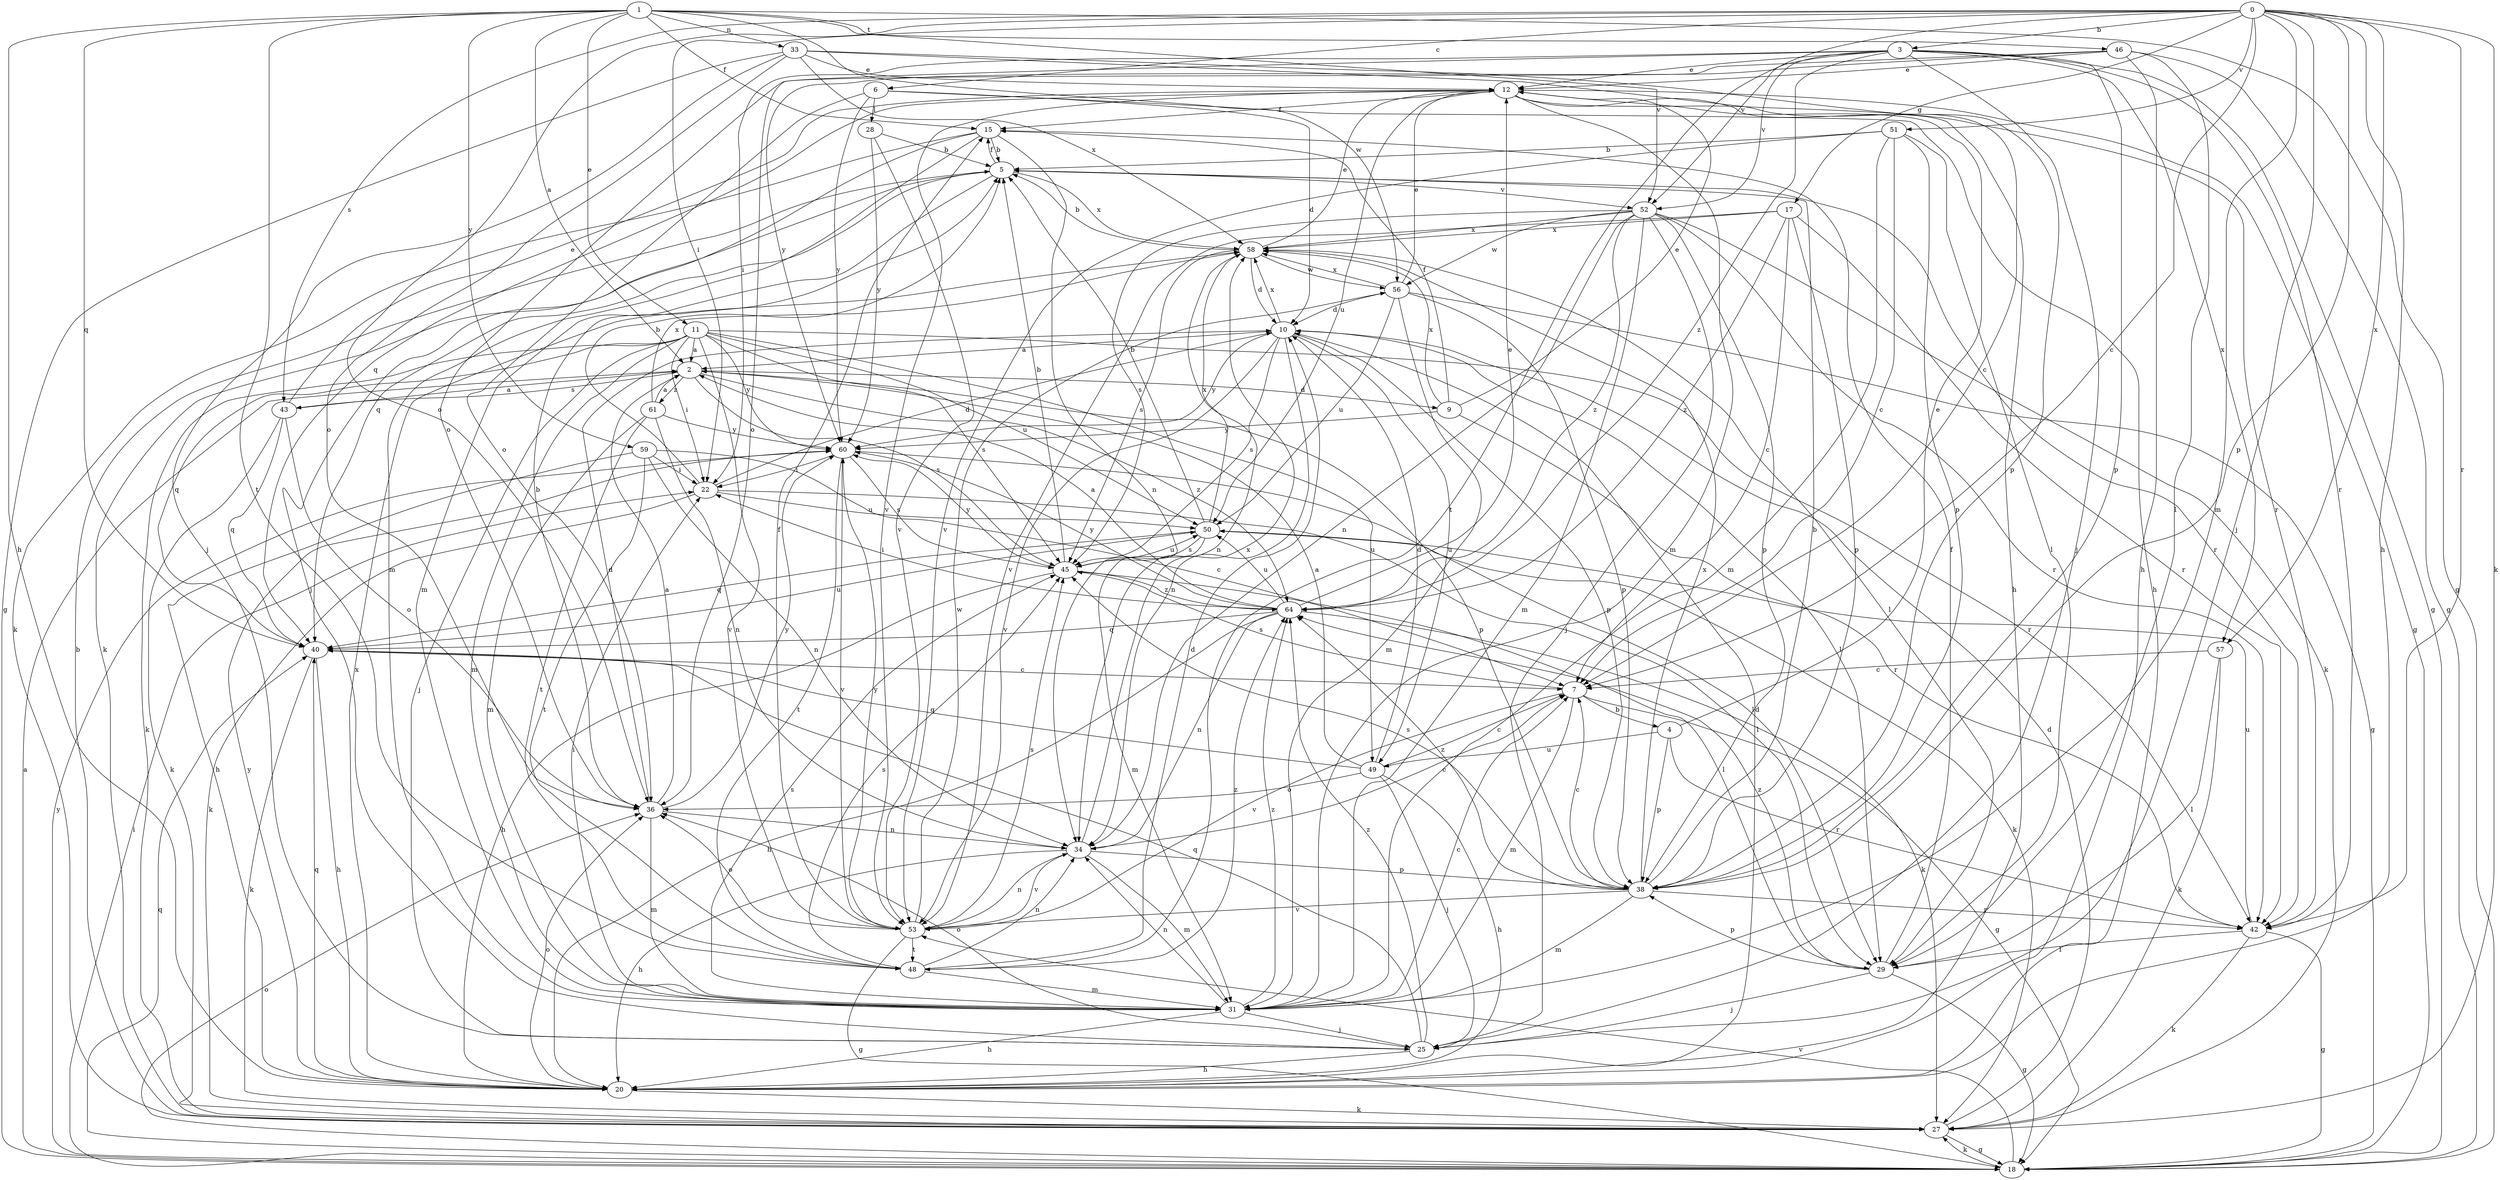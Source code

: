 strict digraph  {
0;
1;
2;
3;
4;
5;
6;
7;
9;
10;
11;
12;
15;
17;
18;
20;
22;
25;
27;
28;
29;
31;
33;
34;
36;
38;
40;
42;
43;
45;
46;
48;
49;
50;
51;
52;
53;
56;
57;
58;
59;
60;
61;
64;
0 -> 3  [label=b];
0 -> 6  [label=c];
0 -> 7  [label=c];
0 -> 17  [label=g];
0 -> 20  [label=h];
0 -> 22  [label=i];
0 -> 25  [label=j];
0 -> 27  [label=k];
0 -> 31  [label=m];
0 -> 36  [label=o];
0 -> 38  [label=p];
0 -> 42  [label=r];
0 -> 43  [label=s];
0 -> 51  [label=v];
0 -> 52  [label=v];
0 -> 57  [label=x];
1 -> 2  [label=a];
1 -> 11  [label=e];
1 -> 15  [label=f];
1 -> 18  [label=g];
1 -> 20  [label=h];
1 -> 33  [label=n];
1 -> 40  [label=q];
1 -> 46  [label=t];
1 -> 48  [label=t];
1 -> 52  [label=v];
1 -> 56  [label=w];
1 -> 59  [label=y];
2 -> 9  [label=d];
2 -> 38  [label=p];
2 -> 43  [label=s];
2 -> 45  [label=s];
2 -> 61  [label=z];
2 -> 64  [label=z];
3 -> 12  [label=e];
3 -> 18  [label=g];
3 -> 22  [label=i];
3 -> 25  [label=j];
3 -> 36  [label=o];
3 -> 38  [label=p];
3 -> 42  [label=r];
3 -> 48  [label=t];
3 -> 52  [label=v];
3 -> 57  [label=x];
3 -> 64  [label=z];
4 -> 12  [label=e];
4 -> 38  [label=p];
4 -> 42  [label=r];
4 -> 49  [label=u];
5 -> 15  [label=f];
5 -> 27  [label=k];
5 -> 31  [label=m];
5 -> 40  [label=q];
5 -> 42  [label=r];
5 -> 52  [label=v];
5 -> 58  [label=x];
6 -> 10  [label=d];
6 -> 20  [label=h];
6 -> 28  [label=l];
6 -> 36  [label=o];
6 -> 60  [label=y];
7 -> 4  [label=b];
7 -> 18  [label=g];
7 -> 31  [label=m];
7 -> 45  [label=s];
7 -> 53  [label=v];
9 -> 12  [label=e];
9 -> 15  [label=f];
9 -> 42  [label=r];
9 -> 58  [label=x];
9 -> 60  [label=y];
10 -> 2  [label=a];
10 -> 29  [label=l];
10 -> 34  [label=n];
10 -> 38  [label=p];
10 -> 45  [label=s];
10 -> 49  [label=u];
10 -> 53  [label=v];
10 -> 58  [label=x];
10 -> 60  [label=y];
11 -> 2  [label=a];
11 -> 22  [label=i];
11 -> 25  [label=j];
11 -> 27  [label=k];
11 -> 31  [label=m];
11 -> 40  [label=q];
11 -> 42  [label=r];
11 -> 45  [label=s];
11 -> 49  [label=u];
11 -> 50  [label=u];
11 -> 53  [label=v];
11 -> 60  [label=y];
12 -> 15  [label=f];
12 -> 18  [label=g];
12 -> 20  [label=h];
12 -> 31  [label=m];
12 -> 40  [label=q];
12 -> 42  [label=r];
12 -> 50  [label=u];
12 -> 53  [label=v];
15 -> 5  [label=b];
15 -> 25  [label=j];
15 -> 27  [label=k];
15 -> 31  [label=m];
15 -> 34  [label=n];
17 -> 7  [label=c];
17 -> 38  [label=p];
17 -> 42  [label=r];
17 -> 53  [label=v];
17 -> 58  [label=x];
17 -> 64  [label=z];
18 -> 2  [label=a];
18 -> 22  [label=i];
18 -> 27  [label=k];
18 -> 36  [label=o];
18 -> 40  [label=q];
18 -> 53  [label=v];
18 -> 60  [label=y];
20 -> 10  [label=d];
20 -> 27  [label=k];
20 -> 36  [label=o];
20 -> 40  [label=q];
20 -> 58  [label=x];
20 -> 60  [label=y];
22 -> 5  [label=b];
22 -> 10  [label=d];
22 -> 27  [label=k];
22 -> 29  [label=l];
22 -> 50  [label=u];
25 -> 20  [label=h];
25 -> 36  [label=o];
25 -> 40  [label=q];
25 -> 64  [label=z];
27 -> 5  [label=b];
27 -> 10  [label=d];
27 -> 18  [label=g];
28 -> 5  [label=b];
28 -> 53  [label=v];
28 -> 60  [label=y];
29 -> 15  [label=f];
29 -> 18  [label=g];
29 -> 25  [label=j];
29 -> 38  [label=p];
29 -> 64  [label=z];
31 -> 7  [label=c];
31 -> 20  [label=h];
31 -> 22  [label=i];
31 -> 25  [label=j];
31 -> 34  [label=n];
31 -> 45  [label=s];
31 -> 64  [label=z];
33 -> 7  [label=c];
33 -> 12  [label=e];
33 -> 18  [label=g];
33 -> 25  [label=j];
33 -> 36  [label=o];
33 -> 38  [label=p];
33 -> 58  [label=x];
34 -> 7  [label=c];
34 -> 20  [label=h];
34 -> 31  [label=m];
34 -> 38  [label=p];
34 -> 53  [label=v];
34 -> 58  [label=x];
36 -> 2  [label=a];
36 -> 5  [label=b];
36 -> 10  [label=d];
36 -> 31  [label=m];
36 -> 34  [label=n];
36 -> 60  [label=y];
38 -> 5  [label=b];
38 -> 7  [label=c];
38 -> 31  [label=m];
38 -> 42  [label=r];
38 -> 45  [label=s];
38 -> 53  [label=v];
38 -> 58  [label=x];
38 -> 64  [label=z];
40 -> 7  [label=c];
40 -> 20  [label=h];
40 -> 27  [label=k];
40 -> 50  [label=u];
42 -> 18  [label=g];
42 -> 27  [label=k];
42 -> 29  [label=l];
42 -> 50  [label=u];
43 -> 2  [label=a];
43 -> 12  [label=e];
43 -> 27  [label=k];
43 -> 36  [label=o];
43 -> 40  [label=q];
45 -> 5  [label=b];
45 -> 20  [label=h];
45 -> 29  [label=l];
45 -> 50  [label=u];
45 -> 60  [label=y];
45 -> 64  [label=z];
46 -> 12  [label=e];
46 -> 18  [label=g];
46 -> 20  [label=h];
46 -> 29  [label=l];
46 -> 36  [label=o];
46 -> 60  [label=y];
48 -> 10  [label=d];
48 -> 31  [label=m];
48 -> 34  [label=n];
48 -> 45  [label=s];
48 -> 64  [label=z];
49 -> 2  [label=a];
49 -> 7  [label=c];
49 -> 10  [label=d];
49 -> 20  [label=h];
49 -> 25  [label=j];
49 -> 36  [label=o];
49 -> 40  [label=q];
50 -> 5  [label=b];
50 -> 27  [label=k];
50 -> 31  [label=m];
50 -> 40  [label=q];
50 -> 45  [label=s];
50 -> 58  [label=x];
51 -> 5  [label=b];
51 -> 7  [label=c];
51 -> 29  [label=l];
51 -> 31  [label=m];
51 -> 38  [label=p];
51 -> 53  [label=v];
52 -> 25  [label=j];
52 -> 27  [label=k];
52 -> 31  [label=m];
52 -> 34  [label=n];
52 -> 38  [label=p];
52 -> 42  [label=r];
52 -> 45  [label=s];
52 -> 56  [label=w];
52 -> 58  [label=x];
52 -> 64  [label=z];
53 -> 15  [label=f];
53 -> 18  [label=g];
53 -> 34  [label=n];
53 -> 36  [label=o];
53 -> 45  [label=s];
53 -> 48  [label=t];
53 -> 56  [label=w];
53 -> 60  [label=y];
56 -> 10  [label=d];
56 -> 12  [label=e];
56 -> 18  [label=g];
56 -> 31  [label=m];
56 -> 38  [label=p];
56 -> 50  [label=u];
56 -> 58  [label=x];
57 -> 7  [label=c];
57 -> 27  [label=k];
57 -> 29  [label=l];
58 -> 5  [label=b];
58 -> 10  [label=d];
58 -> 12  [label=e];
58 -> 29  [label=l];
58 -> 34  [label=n];
58 -> 45  [label=s];
58 -> 56  [label=w];
59 -> 7  [label=c];
59 -> 20  [label=h];
59 -> 22  [label=i];
59 -> 34  [label=n];
59 -> 48  [label=t];
60 -> 22  [label=i];
60 -> 29  [label=l];
60 -> 45  [label=s];
60 -> 48  [label=t];
60 -> 53  [label=v];
61 -> 2  [label=a];
61 -> 31  [label=m];
61 -> 34  [label=n];
61 -> 48  [label=t];
61 -> 58  [label=x];
61 -> 60  [label=y];
64 -> 2  [label=a];
64 -> 12  [label=e];
64 -> 20  [label=h];
64 -> 22  [label=i];
64 -> 27  [label=k];
64 -> 34  [label=n];
64 -> 40  [label=q];
64 -> 50  [label=u];
64 -> 60  [label=y];
}
